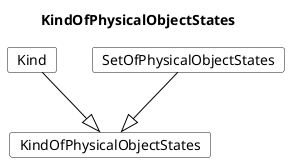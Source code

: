 @startuml
Title KindOfPhysicalObjectStates 

Card KindOfPhysicalObjectStates #fff [
KindOfPhysicalObjectStates
]
Card Kind #fff [
Kind
]
Kind --|> KindOfPhysicalObjectStates  #000 
Card SetOfPhysicalObjectStates #fff [
SetOfPhysicalObjectStates
]
SetOfPhysicalObjectStates --|> KindOfPhysicalObjectStates  #000 
@enduml